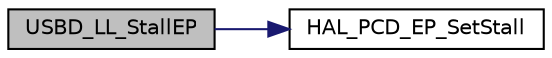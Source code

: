 digraph "USBD_LL_StallEP"
{
  edge [fontname="Helvetica",fontsize="10",labelfontname="Helvetica",labelfontsize="10"];
  node [fontname="Helvetica",fontsize="10",shape=record];
  rankdir="LR";
  Node147 [label="USBD_LL_StallEP",height=0.2,width=0.4,color="black", fillcolor="grey75", style="filled", fontcolor="black"];
  Node147 -> Node148 [color="midnightblue",fontsize="10",style="solid",fontname="Helvetica"];
  Node148 [label="HAL_PCD_EP_SetStall",height=0.2,width=0.4,color="black", fillcolor="white", style="filled",URL="$group___p_c_d___exported___functions___group3.html#gaecee197a59aacc015742c62b74881b6f"];
}
